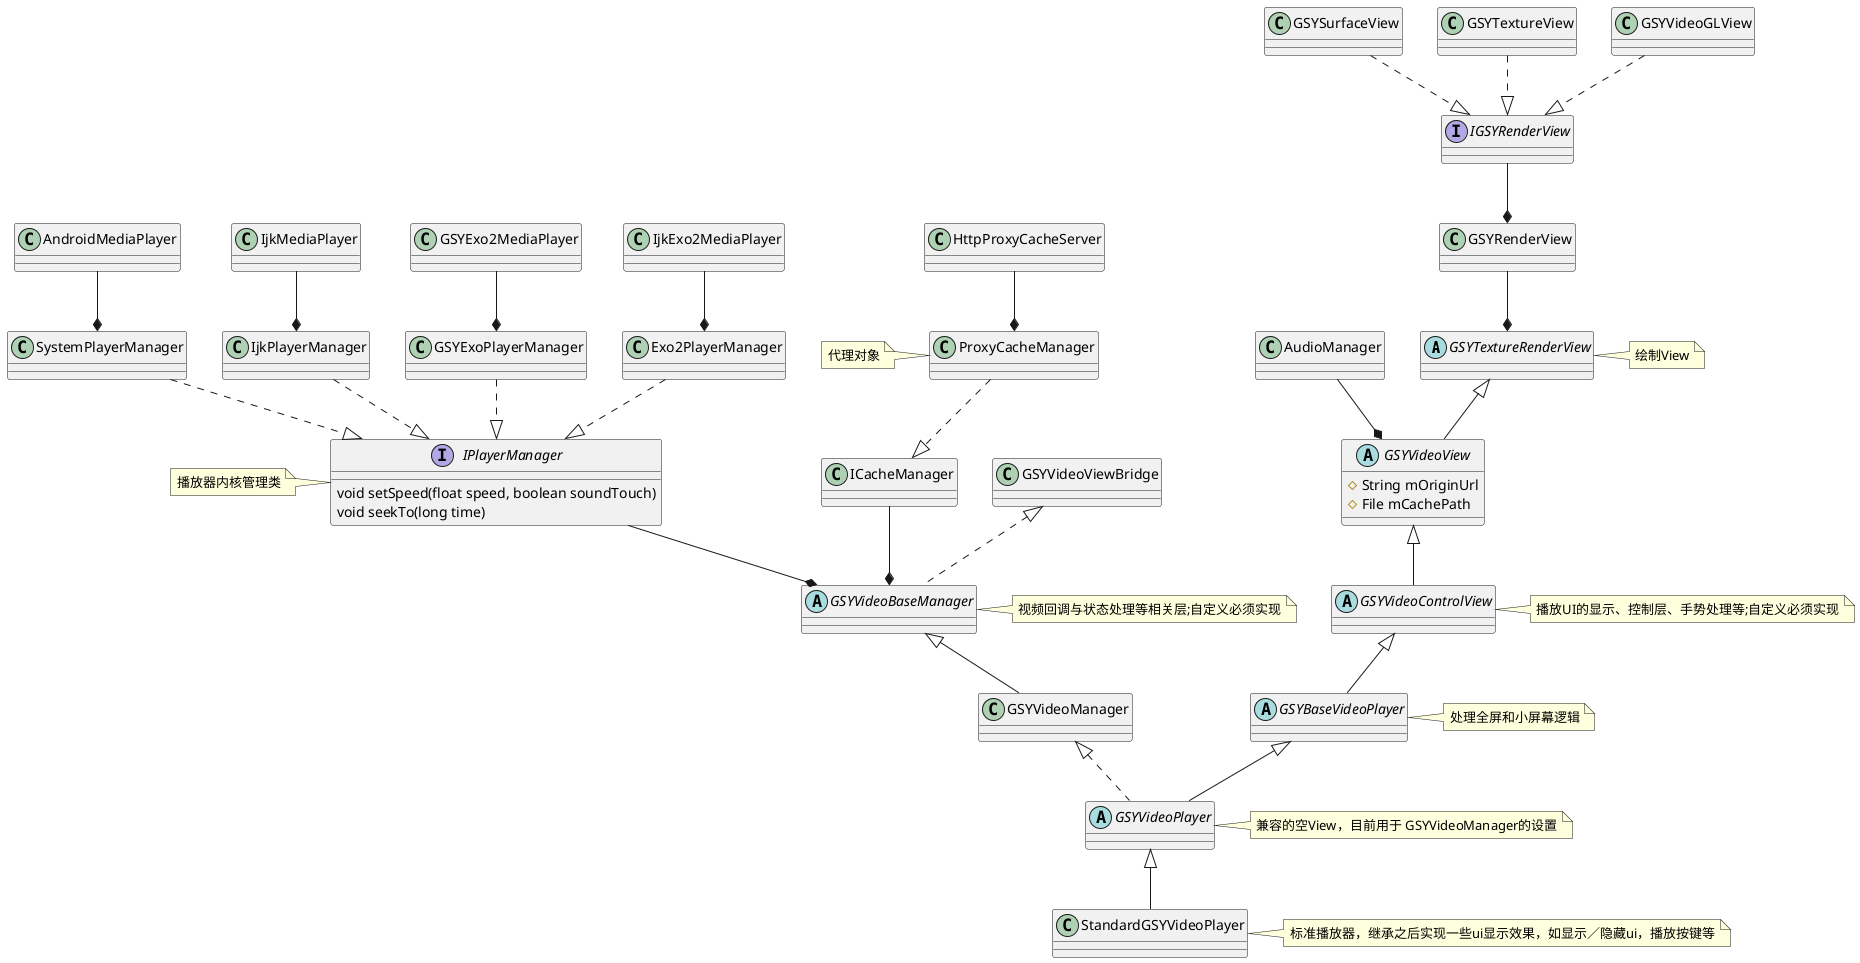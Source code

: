 @startuml
abstract GSYTextureRenderView
note right : 绘制View
abstract GSYVideoView{
  # String mOriginUrl
  # File mCachePath
}
abstract GSYVideoBaseManager{

}
note right : 视频回调与状态处理等相关层;自定义必须实现
abstract GSYVideoControlView
note right : 播放UI的显示、控制层、手势处理等;自定义必须实现
abstract GSYBaseVideoPlayer
note right : 处理全屏和小屏幕逻辑
abstract GSYVideoPlayer
note right : 兼容的空View，目前用于 GSYVideoManager的设置
class StandardGSYVideoPlayer
note right : 标准播放器，继承之后实现一些ui显示效果，如显示／隐藏ui，播放按键等

interface IPlayerManager{
  void setSpeed(float speed, boolean soundTouch)
  void seekTo(long time)
}
note left : 播放器内核管理类

AudioManager --* GSYVideoView

class GSYRenderView
interface IGSYRenderView

class GSYSurfaceView
class GSYTextureView
class GSYVideoGLView
class ProxyCacheManager
note left : 代理对象

GSYTextureRenderView <|-- GSYVideoView
GSYRenderView --* GSYTextureRenderView
IGSYRenderView --* GSYRenderView


GSYSurfaceView ..|> IGSYRenderView
GSYTextureView ..|> IGSYRenderView
GSYVideoGLView ..|> IGSYRenderView


GSYVideoManager <|.. GSYVideoPlayer
GSYVideoBaseManager <|-- GSYVideoManager
IPlayerManager --* GSYVideoBaseManager
ICacheManager --* GSYVideoBaseManager
GSYVideoViewBridge <|.. GSYVideoBaseManager
ProxyCacheManager ..|> ICacheManager
HttpProxyCacheServer --* ProxyCacheManager


SystemPlayerManager ..|> IPlayerManager
IjkPlayerManager ..|> IPlayerManager
GSYExoPlayerManager ..|> IPlayerManager
Exo2PlayerManager ..|> IPlayerManager
AndroidMediaPlayer --* SystemPlayerManager
IjkMediaPlayer --* IjkPlayerManager
GSYExo2MediaPlayer --* GSYExoPlayerManager
IjkExo2MediaPlayer --* Exo2PlayerManager


GSYVideoView <|-- GSYVideoControlView
GSYVideoControlView <|-- GSYBaseVideoPlayer
GSYBaseVideoPlayer <|-- GSYVideoPlayer
GSYVideoPlayer <|-- StandardGSYVideoPlayer


@enduml